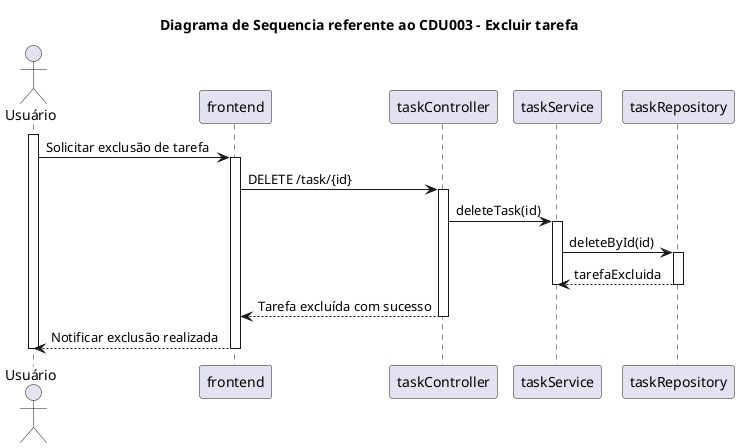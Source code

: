@startuml
title Diagrama de Sequencia referente ao CDU003 - Excluir tarefa

actor Usuário
participant frontend
participant taskController
participant taskService
participant taskRepository

activate Usuário
Usuário -> frontend: Solicitar exclusão de tarefa
activate frontend
frontend -> taskController: DELETE /task/{id}
activate taskController
taskController -> taskService: deleteTask(id)
activate taskService
taskService -> taskRepository: deleteById(id)
activate taskRepository
taskRepository --> taskService: tarefaExcluida
deactivate taskRepository
deactivate taskService
taskController --> frontend: Tarefa excluída com sucesso
deactivate taskController
frontend --> Usuário: Notificar exclusão realizada
deactivate frontend
deactivate Usuário

@enduml
